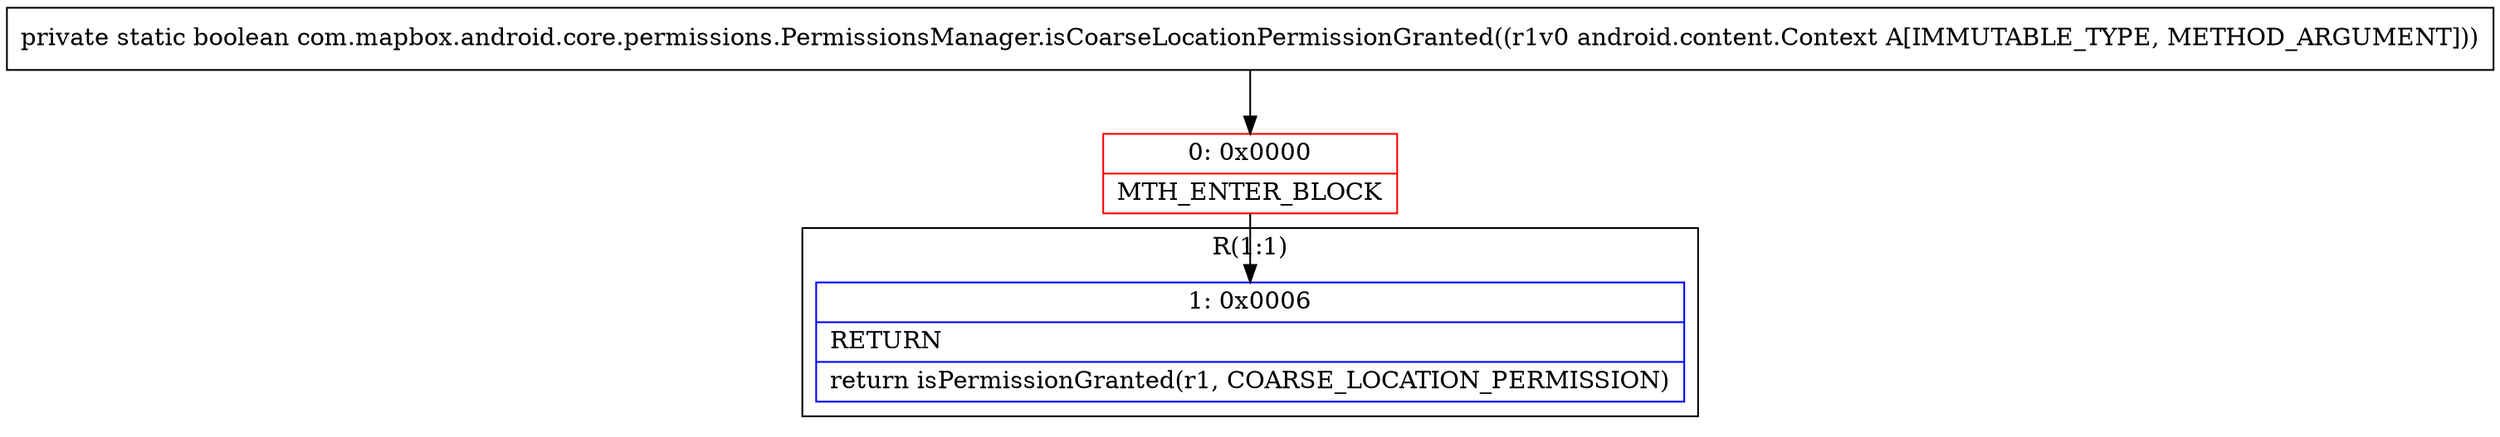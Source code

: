 digraph "CFG forcom.mapbox.android.core.permissions.PermissionsManager.isCoarseLocationPermissionGranted(Landroid\/content\/Context;)Z" {
subgraph cluster_Region_1887668954 {
label = "R(1:1)";
node [shape=record,color=blue];
Node_1 [shape=record,label="{1\:\ 0x0006|RETURN\l|return isPermissionGranted(r1, COARSE_LOCATION_PERMISSION)\l}"];
}
Node_0 [shape=record,color=red,label="{0\:\ 0x0000|MTH_ENTER_BLOCK\l}"];
MethodNode[shape=record,label="{private static boolean com.mapbox.android.core.permissions.PermissionsManager.isCoarseLocationPermissionGranted((r1v0 android.content.Context A[IMMUTABLE_TYPE, METHOD_ARGUMENT])) }"];
MethodNode -> Node_0;
Node_0 -> Node_1;
}

